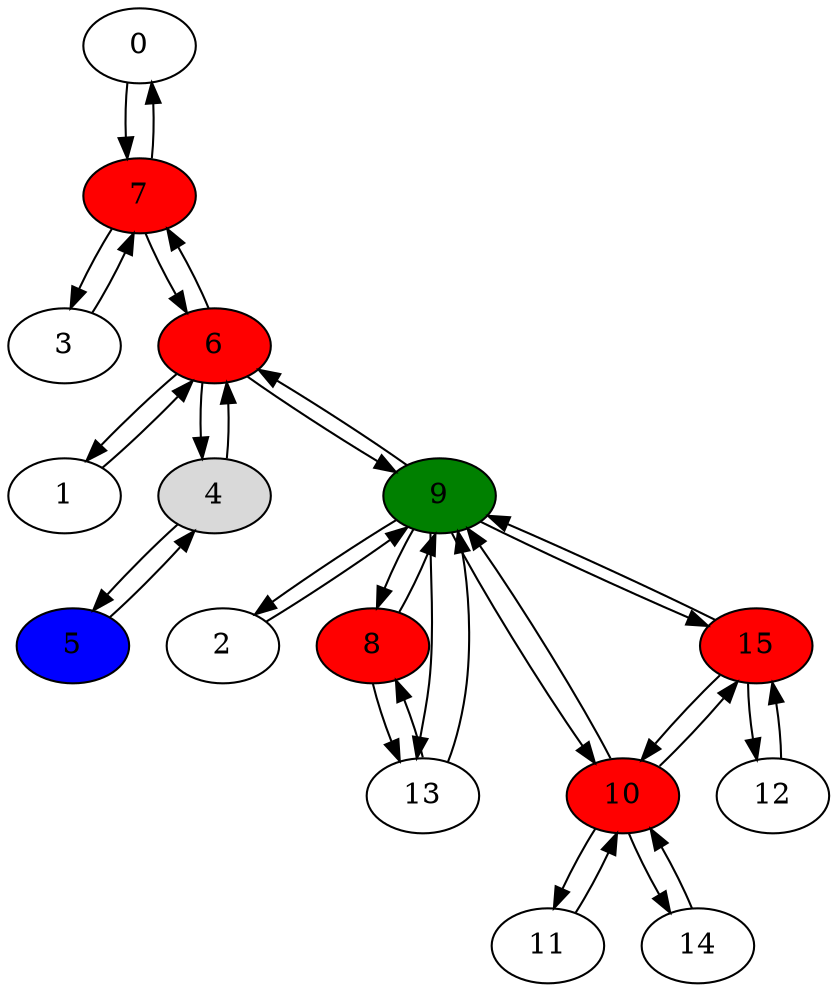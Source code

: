 digraph{
0 [fillcolor="#FFFFFF",style="filled"];
1 [fillcolor="#FFFFFF",style="filled"];
2 [fillcolor="#FFFFFF",style="filled"];
3 [fillcolor="#FFFFFF",style="filled"];
4 [fillcolor="#D9D9D9",style="filled"];
5 [fillcolor="#0000FF",style="filled"];
6 [fillcolor="#FF0000",style="filled"];
7 [fillcolor="#FF0000",style="filled"];
8 [fillcolor="#FF0000",style="filled"];
9 [fillcolor="#008000",style="filled"];
10 [fillcolor="#FF0000",style="filled"];
11 [fillcolor="#FFFFFF",style="filled"];
12 [fillcolor="#FFFFFF",style="filled"];
13 [fillcolor="#FFFFFF",style="filled"];
14 [fillcolor="#FFFFFF",style="filled"];
15 [fillcolor="#FF0000",style="filled"];
0 [ pos = "0,0!" ];
1 [ pos = "1,0!" ];
2 [ pos = "2,0!" ];
3 [ pos = "3,0!" ];
4 [ pos = "4,0!" ];
5 [ pos = "5,0!" ];
5->4;
4->5
6 [ pos = "6,0!" ];
6->1;
1->6
6->4;
4->6;
7 [ pos = "7,0!" ];
7->0;
0->7
7->3;
3->7
7->6;
6->7
8 [ pos = "8,0!" ];
9 [ pos = "9,0!" ];
9->2;
2->9
9->6;
6->9
9->8;
8->9
10 [ pos = "0,1!" ];
10->9;
9->10
11 [ pos = "1,1!" ];
11->10;
10->11
12 [ pos = "2,1!" ];
13 [ pos = "3,1!" ];
13->8;
8->13
13->9;
9->13
14 [ pos = "4,1!" ];
14->10;
10->14
15 [ pos = "5,1!" ];
15->9;
9->15
15->10;
10->15
15->12;
12->15
}
